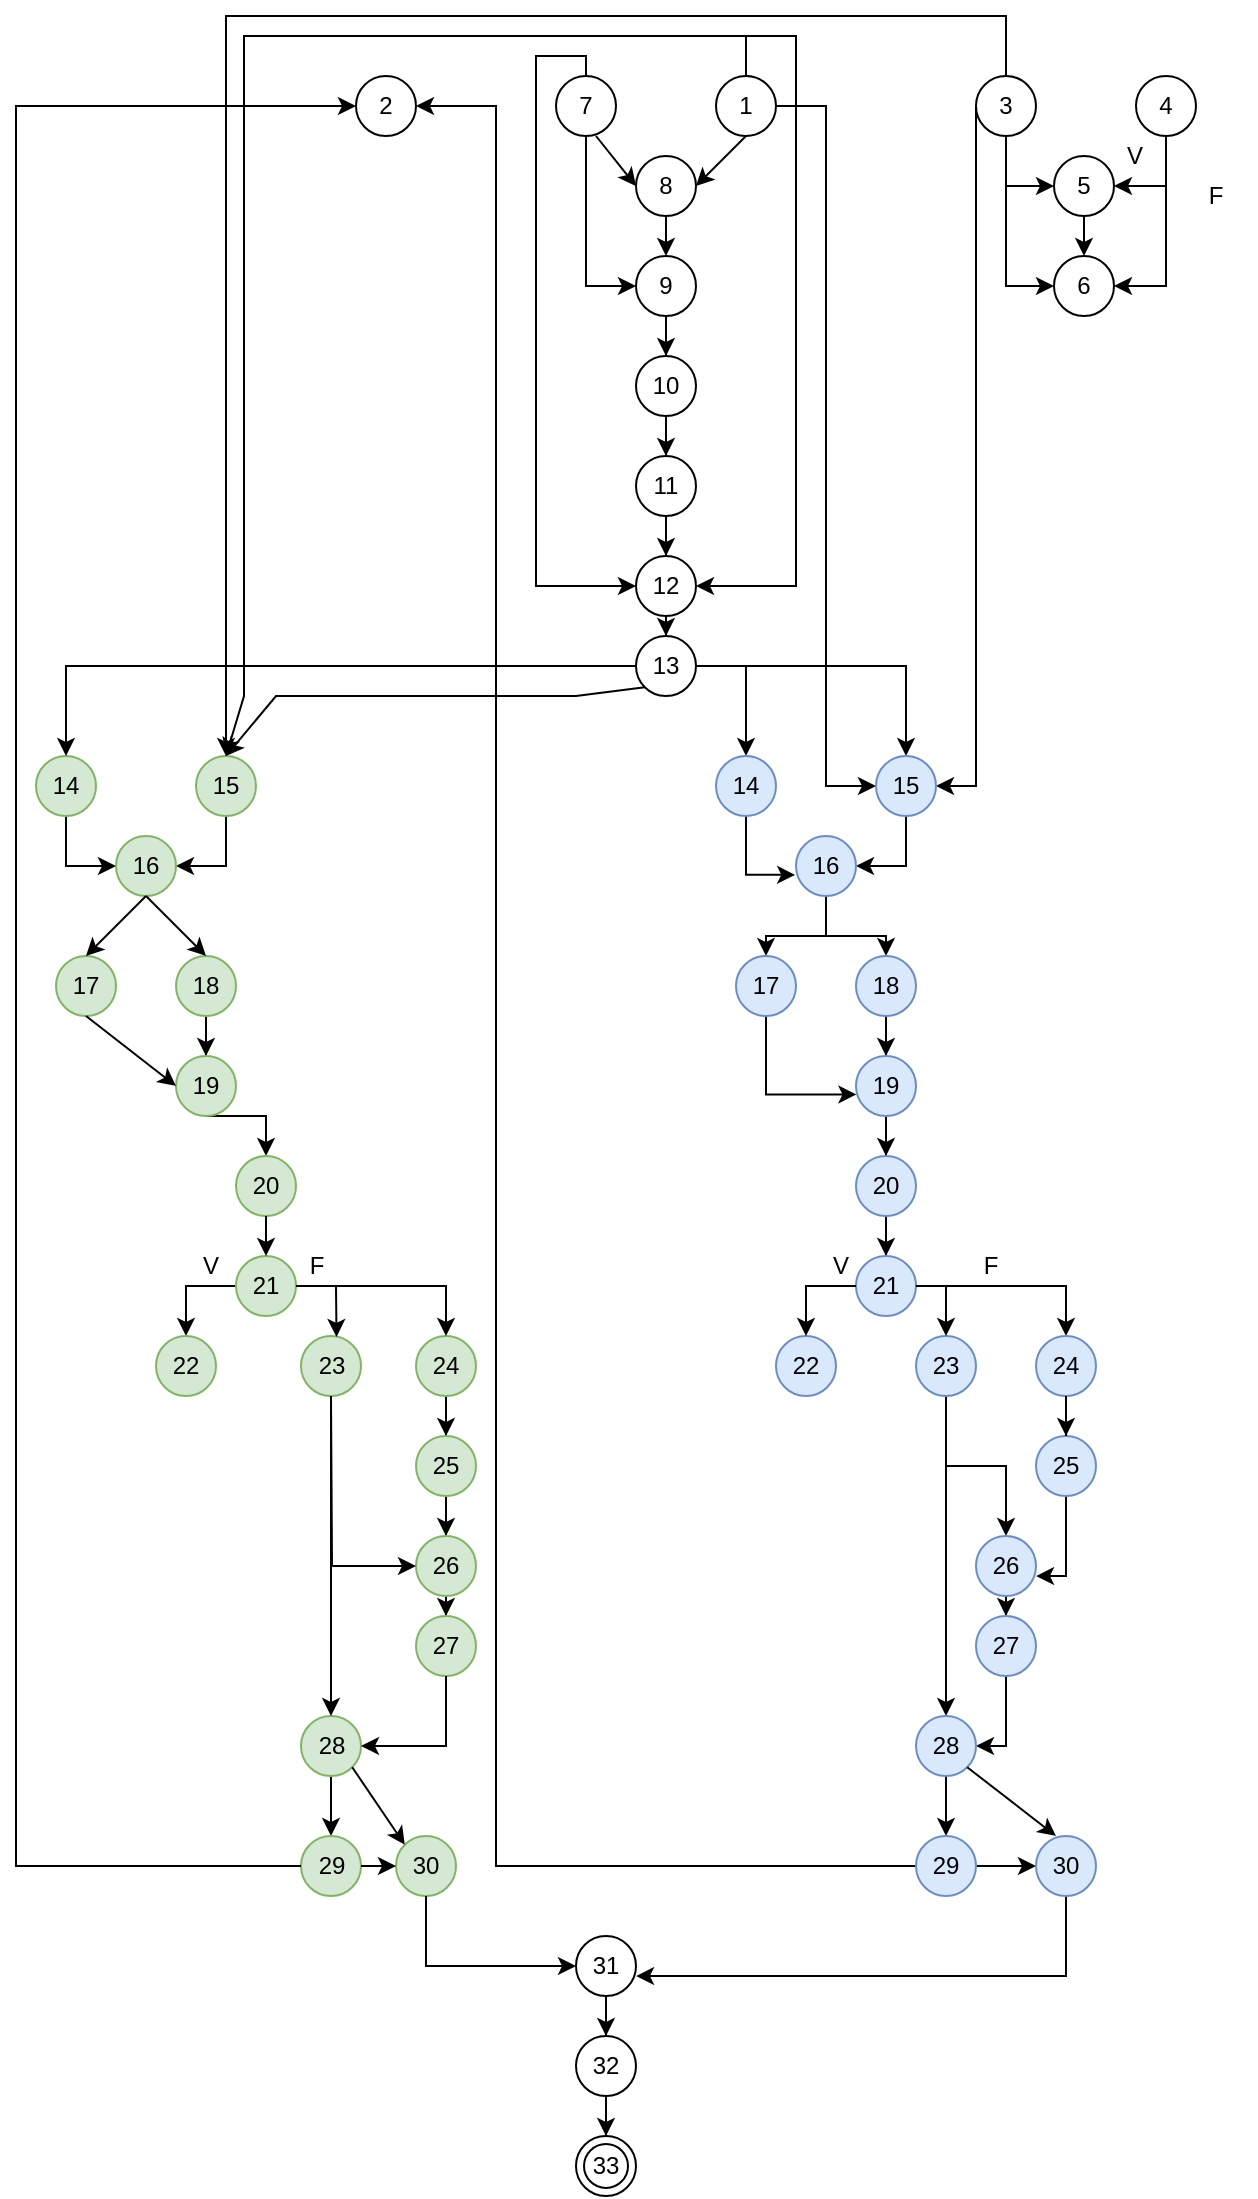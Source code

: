 <mxfile version="20.5.1" type="google"><diagram id="7s58ocBzm1UYOoUnG7-n" name="Página-1"><mxGraphModel grid="1" page="1" gridSize="10" guides="1" tooltips="1" connect="1" arrows="1" fold="1" pageScale="1" pageWidth="827" pageHeight="1169" math="0" shadow="0"><root><mxCell id="0"/><mxCell id="1" parent="0"/><mxCell id="-xkjwEZtg5Y14J5LabNe-10" style="edgeStyle=orthogonalEdgeStyle;rounded=0;orthogonalLoop=1;jettySize=auto;html=1;entryX=1;entryY=0.5;entryDx=0;entryDy=0;" edge="1" parent="1" source="PDidjWkV1pY66Ut1dHza-1" target="PDidjWkV1pY66Ut1dHza-26"><mxGeometry relative="1" as="geometry"><Array as="points"><mxPoint x="435" y="50"/><mxPoint x="460" y="50"/><mxPoint x="460" y="325"/></Array></mxGeometry></mxCell><mxCell id="3LP9VWLAR8xzzYXHvUAz-9" style="edgeStyle=orthogonalEdgeStyle;rounded=0;orthogonalLoop=1;jettySize=auto;html=1;entryX=0;entryY=0.5;entryDx=0;entryDy=0;" edge="1" parent="1" source="PDidjWkV1pY66Ut1dHza-1" target="cmSl4kpTUHl20xUFnwS4-2"><mxGeometry relative="1" as="geometry"/></mxCell><mxCell id="PDidjWkV1pY66Ut1dHza-1" value="1" style="ellipse;whiteSpace=wrap;html=1;" vertex="1" parent="1"><mxGeometry x="420" y="70" width="30" height="30" as="geometry"/></mxCell><mxCell id="PDidjWkV1pY66Ut1dHza-2" value="2" style="ellipse;whiteSpace=wrap;html=1;" vertex="1" parent="1"><mxGeometry x="240" y="70" width="30" height="30" as="geometry"/></mxCell><mxCell id="3LP9VWLAR8xzzYXHvUAz-10" style="edgeStyle=orthogonalEdgeStyle;rounded=0;orthogonalLoop=1;jettySize=auto;html=1;entryX=1;entryY=0.5;entryDx=0;entryDy=0;" edge="1" parent="1" source="PDidjWkV1pY66Ut1dHza-5" target="cmSl4kpTUHl20xUFnwS4-2"><mxGeometry relative="1" as="geometry"><Array as="points"><mxPoint x="550" y="425"/></Array></mxGeometry></mxCell><mxCell id="PDidjWkV1pY66Ut1dHza-5" value="3" style="ellipse;whiteSpace=wrap;html=1;" vertex="1" parent="1"><mxGeometry x="550" y="70" width="30" height="30" as="geometry"/></mxCell><mxCell id="PDidjWkV1pY66Ut1dHza-6" value="4" style="ellipse;whiteSpace=wrap;html=1;" vertex="1" parent="1"><mxGeometry x="630" y="70" width="30" height="30" as="geometry"/></mxCell><mxCell id="PDidjWkV1pY66Ut1dHza-7" value="8" style="ellipse;whiteSpace=wrap;html=1;" vertex="1" parent="1"><mxGeometry x="380" y="110" width="30" height="30" as="geometry"/></mxCell><mxCell id="PDidjWkV1pY66Ut1dHza-8" value="&lt;div&gt;5&lt;/div&gt;" style="ellipse;whiteSpace=wrap;html=1;" vertex="1" parent="1"><mxGeometry x="589" y="110" width="30" height="30" as="geometry"/></mxCell><mxCell id="PDidjWkV1pY66Ut1dHza-9" value="" style="endArrow=classic;html=1;rounded=0;exitX=0.5;exitY=1;exitDx=0;exitDy=0;entryX=0;entryY=0.5;entryDx=0;entryDy=0;" edge="1" parent="1" source="PDidjWkV1pY66Ut1dHza-5" target="PDidjWkV1pY66Ut1dHza-8"><mxGeometry width="50" height="50" relative="1" as="geometry"><mxPoint x="540" y="210" as="sourcePoint"/><mxPoint x="590" y="160" as="targetPoint"/><Array as="points"><mxPoint x="565" y="125"/></Array></mxGeometry></mxCell><mxCell id="PDidjWkV1pY66Ut1dHza-10" value="" style="endArrow=classic;html=1;rounded=0;exitX=0.5;exitY=1;exitDx=0;exitDy=0;entryX=1;entryY=0.5;entryDx=0;entryDy=0;" edge="1" parent="1" source="PDidjWkV1pY66Ut1dHza-6" target="PDidjWkV1pY66Ut1dHza-8"><mxGeometry width="50" height="50" relative="1" as="geometry"><mxPoint x="540" y="210" as="sourcePoint"/><mxPoint x="590" y="160" as="targetPoint"/><Array as="points"><mxPoint x="645" y="125"/></Array></mxGeometry></mxCell><mxCell id="PDidjWkV1pY66Ut1dHza-11" value="6" style="ellipse;whiteSpace=wrap;html=1;" vertex="1" parent="1"><mxGeometry x="589" y="160" width="30" height="30" as="geometry"/></mxCell><mxCell id="PDidjWkV1pY66Ut1dHza-12" value="" style="endArrow=classic;html=1;rounded=0;exitX=0.5;exitY=1;exitDx=0;exitDy=0;" edge="1" parent="1" source="PDidjWkV1pY66Ut1dHza-6" target="PDidjWkV1pY66Ut1dHza-11"><mxGeometry width="50" height="50" relative="1" as="geometry"><mxPoint x="540" y="200" as="sourcePoint"/><mxPoint x="620" y="180" as="targetPoint"/><Array as="points"><mxPoint x="645" y="175"/></Array></mxGeometry></mxCell><mxCell id="-xkjwEZtg5Y14J5LabNe-2" value="V" style="text;html=1;strokeColor=none;fillColor=none;align=center;verticalAlign=middle;whiteSpace=wrap;rounded=0;" vertex="1" parent="1"><mxGeometry x="619" y="100" width="21" height="20" as="geometry"/></mxCell><mxCell id="PDidjWkV1pY66Ut1dHza-13" value="" style="endArrow=classic;html=1;rounded=0;exitX=0.5;exitY=1;exitDx=0;exitDy=0;entryX=0;entryY=0.5;entryDx=0;entryDy=0;" edge="1" parent="1" source="PDidjWkV1pY66Ut1dHza-5" target="PDidjWkV1pY66Ut1dHza-11"><mxGeometry width="50" height="50" relative="1" as="geometry"><mxPoint x="540" y="200" as="sourcePoint"/><mxPoint x="590" y="150" as="targetPoint"/><Array as="points"><mxPoint x="565" y="175"/></Array></mxGeometry></mxCell><mxCell id="-xkjwEZtg5Y14J5LabNe-4" value="F" style="text;html=1;strokeColor=none;fillColor=none;align=center;verticalAlign=middle;whiteSpace=wrap;rounded=0;" vertex="1" parent="1"><mxGeometry x="650" y="120" width="40" height="20" as="geometry"/></mxCell><mxCell id="cmSl4kpTUHl20xUFnwS4-1" style="edgeStyle=orthogonalEdgeStyle;rounded=0;orthogonalLoop=1;jettySize=auto;html=1;entryX=0;entryY=0.5;entryDx=0;entryDy=0;" edge="1" parent="1" source="PDidjWkV1pY66Ut1dHza-14" target="PDidjWkV1pY66Ut1dHza-26"><mxGeometry relative="1" as="geometry"><Array as="points"><mxPoint x="355" y="60"/><mxPoint x="330" y="60"/><mxPoint x="330" y="325"/></Array></mxGeometry></mxCell><mxCell id="PDidjWkV1pY66Ut1dHza-14" value="&lt;div&gt;7&lt;/div&gt;" style="ellipse;whiteSpace=wrap;html=1;" vertex="1" parent="1"><mxGeometry x="340" y="70" width="30" height="30" as="geometry"/></mxCell><mxCell id="PDidjWkV1pY66Ut1dHza-15" value="" style="endArrow=classic;html=1;rounded=0;entryX=0;entryY=0.5;entryDx=0;entryDy=0;" edge="1" parent="1" target="PDidjWkV1pY66Ut1dHza-7"><mxGeometry width="50" height="50" relative="1" as="geometry"><mxPoint x="360" y="100" as="sourcePoint"/><mxPoint x="620" y="160" as="targetPoint"/></mxGeometry></mxCell><mxCell id="PDidjWkV1pY66Ut1dHza-16" value="" style="endArrow=classic;html=1;rounded=0;exitX=0.5;exitY=1;exitDx=0;exitDy=0;entryX=1;entryY=0.5;entryDx=0;entryDy=0;" edge="1" parent="1" source="PDidjWkV1pY66Ut1dHza-1" target="PDidjWkV1pY66Ut1dHza-7"><mxGeometry width="50" height="50" relative="1" as="geometry"><mxPoint x="570" y="210" as="sourcePoint"/><mxPoint x="620" y="160" as="targetPoint"/></mxGeometry></mxCell><mxCell id="PDidjWkV1pY66Ut1dHza-17" value="" style="endArrow=classic;html=1;rounded=0;exitX=0.5;exitY=1;exitDx=0;exitDy=0;entryX=0.5;entryY=0;entryDx=0;entryDy=0;" edge="1" parent="1" source="PDidjWkV1pY66Ut1dHza-7" target="PDidjWkV1pY66Ut1dHza-19"><mxGeometry width="50" height="50" relative="1" as="geometry"><mxPoint x="570" y="200" as="sourcePoint"/><mxPoint x="395" y="150" as="targetPoint"/></mxGeometry></mxCell><mxCell id="PDidjWkV1pY66Ut1dHza-18" value="" style="endArrow=classic;html=1;rounded=0;exitX=0.5;exitY=1;exitDx=0;exitDy=0;entryX=0.5;entryY=0;entryDx=0;entryDy=0;" edge="1" parent="1" source="PDidjWkV1pY66Ut1dHza-8" target="PDidjWkV1pY66Ut1dHza-11"><mxGeometry width="50" height="50" relative="1" as="geometry"><mxPoint x="540" y="200" as="sourcePoint"/><mxPoint x="590" y="150" as="targetPoint"/></mxGeometry></mxCell><mxCell id="PDidjWkV1pY66Ut1dHza-21" value="" style="edgeStyle=orthogonalEdgeStyle;rounded=0;orthogonalLoop=1;jettySize=auto;html=1;" edge="1" parent="1" source="PDidjWkV1pY66Ut1dHza-19" target="-xkjwEZtg5Y14J5LabNe-7"><mxGeometry relative="1" as="geometry"/></mxCell><mxCell id="PDidjWkV1pY66Ut1dHza-19" value="9" style="ellipse;whiteSpace=wrap;html=1;" vertex="1" parent="1"><mxGeometry x="380" y="160" width="30" height="30" as="geometry"/></mxCell><mxCell id="PDidjWkV1pY66Ut1dHza-20" value="" style="endArrow=classic;html=1;rounded=0;exitX=0.5;exitY=1;exitDx=0;exitDy=0;entryX=0;entryY=0.5;entryDx=0;entryDy=0;" edge="1" parent="1" source="PDidjWkV1pY66Ut1dHza-14" target="PDidjWkV1pY66Ut1dHza-19"><mxGeometry width="50" height="50" relative="1" as="geometry"><mxPoint x="570" y="200" as="sourcePoint"/><mxPoint x="355" y="180" as="targetPoint"/><Array as="points"><mxPoint x="355" y="175"/></Array></mxGeometry></mxCell><mxCell id="PDidjWkV1pY66Ut1dHza-25" value="" style="edgeStyle=orthogonalEdgeStyle;rounded=0;orthogonalLoop=1;jettySize=auto;html=1;" edge="1" parent="1" source="-xkjwEZtg5Y14J5LabNe-7" target="PDidjWkV1pY66Ut1dHza-22"><mxGeometry relative="1" as="geometry"/></mxCell><mxCell id="-xkjwEZtg5Y14J5LabNe-7" value="10" style="ellipse;whiteSpace=wrap;html=1;" vertex="1" parent="1"><mxGeometry x="380" y="210" width="30" height="30" as="geometry"/></mxCell><mxCell id="PDidjWkV1pY66Ut1dHza-27" value="" style="edgeStyle=orthogonalEdgeStyle;rounded=0;orthogonalLoop=1;jettySize=auto;html=1;" edge="1" parent="1" source="PDidjWkV1pY66Ut1dHza-22" target="PDidjWkV1pY66Ut1dHza-26"><mxGeometry relative="1" as="geometry"/></mxCell><mxCell id="PDidjWkV1pY66Ut1dHza-22" value="11" style="ellipse;whiteSpace=wrap;html=1;" vertex="1" parent="1"><mxGeometry x="380" y="260" width="30" height="30" as="geometry"/></mxCell><mxCell id="QGy8NQ9l7xtNAUM_3XeX-3" value="" style="edgeStyle=orthogonalEdgeStyle;rounded=0;orthogonalLoop=1;jettySize=auto;html=1;" edge="1" parent="1" source="PDidjWkV1pY66Ut1dHza-26" target="QGy8NQ9l7xtNAUM_3XeX-2"><mxGeometry relative="1" as="geometry"/></mxCell><mxCell id="PDidjWkV1pY66Ut1dHza-26" value="12" style="ellipse;whiteSpace=wrap;html=1;" vertex="1" parent="1"><mxGeometry x="380" y="310" width="30" height="30" as="geometry"/></mxCell><mxCell id="3LP9VWLAR8xzzYXHvUAz-7" style="edgeStyle=orthogonalEdgeStyle;rounded=0;orthogonalLoop=1;jettySize=auto;html=1;entryX=0.5;entryY=0;entryDx=0;entryDy=0;" edge="1" parent="1" source="QGy8NQ9l7xtNAUM_3XeX-2" target="cmSl4kpTUHl20xUFnwS4-2"><mxGeometry relative="1" as="geometry"/></mxCell><mxCell id="3LP9VWLAR8xzzYXHvUAz-8" style="edgeStyle=orthogonalEdgeStyle;rounded=0;orthogonalLoop=1;jettySize=auto;html=1;entryX=0.5;entryY=0;entryDx=0;entryDy=0;" edge="1" parent="1" source="QGy8NQ9l7xtNAUM_3XeX-2" target="QGy8NQ9l7xtNAUM_3XeX-4"><mxGeometry relative="1" as="geometry"/></mxCell><mxCell id="QGy8NQ9l7xtNAUM_3XeX-2" value="13" style="ellipse;whiteSpace=wrap;html=1;" vertex="1" parent="1"><mxGeometry x="380" y="350" width="30" height="30" as="geometry"/></mxCell><mxCell id="3LP9VWLAR8xzzYXHvUAz-1" style="edgeStyle=orthogonalEdgeStyle;rounded=0;orthogonalLoop=1;jettySize=auto;html=1;entryX=-0.014;entryY=0.648;entryDx=0;entryDy=0;entryPerimeter=0;" edge="1" parent="1" source="QGy8NQ9l7xtNAUM_3XeX-4" target="cmSl4kpTUHl20xUFnwS4-3"><mxGeometry relative="1" as="geometry"><Array as="points"><mxPoint x="435" y="469"/></Array></mxGeometry></mxCell><mxCell id="QGy8NQ9l7xtNAUM_3XeX-4" value="14" style="ellipse;whiteSpace=wrap;html=1;fillColor=#dae8fc;strokeColor=#6c8ebf;" vertex="1" parent="1"><mxGeometry x="420" y="410" width="30" height="30" as="geometry"/></mxCell><mxCell id="QGy8NQ9l7xtNAUM_3XeX-16" value="" style="edgeStyle=orthogonalEdgeStyle;rounded=0;orthogonalLoop=1;jettySize=auto;html=1;" edge="1" parent="1" source="QGy8NQ9l7xtNAUM_3XeX-7" target="QGy8NQ9l7xtNAUM_3XeX-15"><mxGeometry relative="1" as="geometry"><Array as="points"><mxPoint x="95" y="465"/></Array></mxGeometry></mxCell><mxCell id="QGy8NQ9l7xtNAUM_3XeX-7" value="14" style="ellipse;whiteSpace=wrap;html=1;fillColor=#d5e8d4;strokeColor=#82b366;" vertex="1" parent="1"><mxGeometry x="80" y="410" width="30" height="30" as="geometry"/></mxCell><mxCell id="QGy8NQ9l7xtNAUM_3XeX-17" value="" style="edgeStyle=orthogonalEdgeStyle;rounded=0;orthogonalLoop=1;jettySize=auto;html=1;entryX=1;entryY=0.5;entryDx=0;entryDy=0;" edge="1" parent="1" source="QGy8NQ9l7xtNAUM_3XeX-10" target="QGy8NQ9l7xtNAUM_3XeX-15"><mxGeometry relative="1" as="geometry"><Array as="points"><mxPoint x="175" y="465"/></Array></mxGeometry></mxCell><mxCell id="QGy8NQ9l7xtNAUM_3XeX-10" value="15" style="ellipse;whiteSpace=wrap;html=1;fillColor=#d5e8d4;strokeColor=#82b366;" vertex="1" parent="1"><mxGeometry x="160" y="410" width="30" height="30" as="geometry"/></mxCell><mxCell id="QGy8NQ9l7xtNAUM_3XeX-13" value="" style="endArrow=classic;html=1;rounded=0;exitX=0.5;exitY=0;exitDx=0;exitDy=0;entryX=0.5;entryY=0;entryDx=0;entryDy=0;" edge="1" parent="1" source="PDidjWkV1pY66Ut1dHza-5" target="QGy8NQ9l7xtNAUM_3XeX-10"><mxGeometry width="50" height="50" relative="1" as="geometry"><mxPoint x="550" y="40" as="sourcePoint"/><mxPoint x="155" y="410" as="targetPoint"/><Array as="points"><mxPoint x="565" y="40"/><mxPoint x="175" y="40"/></Array></mxGeometry></mxCell><mxCell id="QGy8NQ9l7xtNAUM_3XeX-14" value="" style="endArrow=classic;html=1;rounded=0;entryX=0.5;entryY=0;entryDx=0;entryDy=0;" edge="1" parent="1" target="QGy8NQ9l7xtNAUM_3XeX-10"><mxGeometry width="50" height="50" relative="1" as="geometry"><mxPoint x="435" y="50" as="sourcePoint"/><mxPoint x="390" y="150" as="targetPoint"/><Array as="points"><mxPoint x="405" y="50"/><mxPoint x="184" y="50"/><mxPoint x="184" y="380"/></Array></mxGeometry></mxCell><mxCell id="QGy8NQ9l7xtNAUM_3XeX-15" value="16" style="ellipse;whiteSpace=wrap;html=1;fillColor=#d5e8d4;strokeColor=#82b366;" vertex="1" parent="1"><mxGeometry x="120" y="450" width="30" height="30" as="geometry"/></mxCell><mxCell id="3LP9VWLAR8xzzYXHvUAz-11" style="edgeStyle=orthogonalEdgeStyle;rounded=0;orthogonalLoop=1;jettySize=auto;html=1;entryX=1;entryY=0.5;entryDx=0;entryDy=0;" edge="1" parent="1" source="cmSl4kpTUHl20xUFnwS4-2" target="cmSl4kpTUHl20xUFnwS4-3"><mxGeometry relative="1" as="geometry"><Array as="points"><mxPoint x="515" y="465"/></Array></mxGeometry></mxCell><mxCell id="cmSl4kpTUHl20xUFnwS4-2" value="15" style="ellipse;whiteSpace=wrap;html=1;fillColor=#dae8fc;strokeColor=#6c8ebf;" vertex="1" parent="1"><mxGeometry x="500" y="410" width="30" height="30" as="geometry"/></mxCell><mxCell id="3LP9VWLAR8xzzYXHvUAz-13" style="edgeStyle=orthogonalEdgeStyle;rounded=0;orthogonalLoop=1;jettySize=auto;html=1;entryX=0.5;entryY=0;entryDx=0;entryDy=0;" edge="1" parent="1" source="cmSl4kpTUHl20xUFnwS4-3" target="3LP9VWLAR8xzzYXHvUAz-12"><mxGeometry relative="1" as="geometry"/></mxCell><mxCell id="Dv8pWVQPEuMC-nol0Wd2-2" style="edgeStyle=orthogonalEdgeStyle;rounded=0;orthogonalLoop=1;jettySize=auto;html=1;" edge="1" parent="1" source="cmSl4kpTUHl20xUFnwS4-3" target="Dv8pWVQPEuMC-nol0Wd2-1"><mxGeometry relative="1" as="geometry"/></mxCell><mxCell id="cmSl4kpTUHl20xUFnwS4-3" value="16" style="ellipse;whiteSpace=wrap;html=1;fillColor=#dae8fc;strokeColor=#6c8ebf;" vertex="1" parent="1"><mxGeometry x="460" y="450" width="30" height="30" as="geometry"/></mxCell><mxCell id="QGy8NQ9l7xtNAUM_3XeX-18" value="" style="endArrow=classic;html=1;rounded=0;exitX=0;exitY=0.5;exitDx=0;exitDy=0;entryX=0.5;entryY=0;entryDx=0;entryDy=0;" edge="1" parent="1" source="QGy8NQ9l7xtNAUM_3XeX-2" target="QGy8NQ9l7xtNAUM_3XeX-7"><mxGeometry width="50" height="50" relative="1" as="geometry"><mxPoint x="250" y="430" as="sourcePoint"/><mxPoint x="130" y="365" as="targetPoint"/><Array as="points"><mxPoint x="95" y="365"/></Array></mxGeometry></mxCell><mxCell id="QGy8NQ9l7xtNAUM_3XeX-19" value="" style="endArrow=classic;html=1;rounded=0;exitX=0;exitY=1;exitDx=0;exitDy=0;entryX=0.5;entryY=0;entryDx=0;entryDy=0;" edge="1" parent="1" source="QGy8NQ9l7xtNAUM_3XeX-2" target="QGy8NQ9l7xtNAUM_3XeX-10"><mxGeometry width="50" height="50" relative="1" as="geometry"><mxPoint x="250" y="430" as="sourcePoint"/><mxPoint x="300" y="380" as="targetPoint"/><Array as="points"><mxPoint x="350" y="380"/><mxPoint x="200" y="380"/></Array></mxGeometry></mxCell><mxCell id="QGy8NQ9l7xtNAUM_3XeX-21" value="&lt;div&gt;17&lt;/div&gt;" style="ellipse;whiteSpace=wrap;html=1;fillColor=#d5e8d4;strokeColor=#82b366;" vertex="1" parent="1"><mxGeometry x="90" y="510" width="30" height="30" as="geometry"/></mxCell><mxCell id="QGy8NQ9l7xtNAUM_3XeX-22" value="" style="endArrow=classic;html=1;rounded=0;exitX=0.5;exitY=1;exitDx=0;exitDy=0;entryX=0.5;entryY=0;entryDx=0;entryDy=0;" edge="1" parent="1" source="QGy8NQ9l7xtNAUM_3XeX-15" target="QGy8NQ9l7xtNAUM_3XeX-21"><mxGeometry width="50" height="50" relative="1" as="geometry"><mxPoint x="270" y="470" as="sourcePoint"/><mxPoint x="320" y="420" as="targetPoint"/></mxGeometry></mxCell><mxCell id="Dv8pWVQPEuMC-nol0Wd2-7" style="edgeStyle=orthogonalEdgeStyle;rounded=0;orthogonalLoop=1;jettySize=auto;html=1;entryX=0.007;entryY=0.641;entryDx=0;entryDy=0;entryPerimeter=0;" edge="1" parent="1" source="3LP9VWLAR8xzzYXHvUAz-12" target="Dv8pWVQPEuMC-nol0Wd2-3"><mxGeometry relative="1" as="geometry"><Array as="points"><mxPoint x="445" y="579"/></Array></mxGeometry></mxCell><mxCell id="3LP9VWLAR8xzzYXHvUAz-12" value="17" style="ellipse;whiteSpace=wrap;html=1;fillColor=#dae8fc;strokeColor=#6c8ebf;" vertex="1" parent="1"><mxGeometry x="430" y="510" width="30" height="30" as="geometry"/></mxCell><mxCell id="QGy8NQ9l7xtNAUM_3XeX-26" value="" style="edgeStyle=orthogonalEdgeStyle;rounded=0;orthogonalLoop=1;jettySize=auto;html=1;" edge="1" parent="1" source="QGy8NQ9l7xtNAUM_3XeX-23" target="QGy8NQ9l7xtNAUM_3XeX-25"><mxGeometry relative="1" as="geometry"/></mxCell><mxCell id="QGy8NQ9l7xtNAUM_3XeX-23" value="18" style="ellipse;whiteSpace=wrap;html=1;fillColor=#d5e8d4;strokeColor=#82b366;" vertex="1" parent="1"><mxGeometry x="150" y="510" width="30" height="30" as="geometry"/></mxCell><mxCell id="Dv8pWVQPEuMC-nol0Wd2-4" style="edgeStyle=orthogonalEdgeStyle;rounded=0;orthogonalLoop=1;jettySize=auto;html=1;entryX=0.5;entryY=0;entryDx=0;entryDy=0;" edge="1" parent="1" source="Dv8pWVQPEuMC-nol0Wd2-1" target="Dv8pWVQPEuMC-nol0Wd2-3"><mxGeometry relative="1" as="geometry"/></mxCell><mxCell id="Dv8pWVQPEuMC-nol0Wd2-1" value="18" style="ellipse;whiteSpace=wrap;html=1;fillColor=#dae8fc;strokeColor=#6c8ebf;" vertex="1" parent="1"><mxGeometry x="490" y="510" width="30" height="30" as="geometry"/></mxCell><mxCell id="QGy8NQ9l7xtNAUM_3XeX-24" value="" style="endArrow=classic;html=1;rounded=0;exitX=0.5;exitY=1;exitDx=0;exitDy=0;entryX=0.5;entryY=0;entryDx=0;entryDy=0;" edge="1" parent="1" source="QGy8NQ9l7xtNAUM_3XeX-15" target="QGy8NQ9l7xtNAUM_3XeX-23"><mxGeometry width="50" height="50" relative="1" as="geometry"><mxPoint x="270" y="530" as="sourcePoint"/><mxPoint x="320" y="480" as="targetPoint"/></mxGeometry></mxCell><mxCell id="QGy8NQ9l7xtNAUM_3XeX-31" value="" style="edgeStyle=orthogonalEdgeStyle;rounded=0;orthogonalLoop=1;jettySize=auto;html=1;" edge="1" parent="1" source="QGy8NQ9l7xtNAUM_3XeX-25" target="QGy8NQ9l7xtNAUM_3XeX-28"><mxGeometry relative="1" as="geometry"><Array as="points"><mxPoint x="195" y="590"/></Array></mxGeometry></mxCell><mxCell id="QGy8NQ9l7xtNAUM_3XeX-25" value="19" style="ellipse;whiteSpace=wrap;html=1;fillColor=#d5e8d4;strokeColor=#82b366;" vertex="1" parent="1"><mxGeometry x="150" y="560" width="30" height="30" as="geometry"/></mxCell><mxCell id="Dv8pWVQPEuMC-nol0Wd2-9" style="edgeStyle=orthogonalEdgeStyle;rounded=0;orthogonalLoop=1;jettySize=auto;html=1;entryX=0.5;entryY=0;entryDx=0;entryDy=0;" edge="1" parent="1" source="Dv8pWVQPEuMC-nol0Wd2-3" target="Dv8pWVQPEuMC-nol0Wd2-8"><mxGeometry relative="1" as="geometry"/></mxCell><mxCell id="Dv8pWVQPEuMC-nol0Wd2-3" value="19" style="ellipse;whiteSpace=wrap;html=1;fillColor=#dae8fc;strokeColor=#6c8ebf;" vertex="1" parent="1"><mxGeometry x="490" y="560" width="30" height="30" as="geometry"/></mxCell><mxCell id="QGy8NQ9l7xtNAUM_3XeX-27" value="" style="endArrow=classic;html=1;rounded=0;exitX=0.5;exitY=1;exitDx=0;exitDy=0;entryX=0;entryY=0.5;entryDx=0;entryDy=0;" edge="1" parent="1" source="QGy8NQ9l7xtNAUM_3XeX-21" target="QGy8NQ9l7xtNAUM_3XeX-25"><mxGeometry width="50" height="50" relative="1" as="geometry"><mxPoint x="230" y="530" as="sourcePoint"/><mxPoint x="280" y="480" as="targetPoint"/></mxGeometry></mxCell><mxCell id="QGy8NQ9l7xtNAUM_3XeX-28" value="20" style="ellipse;whiteSpace=wrap;html=1;fillColor=#d5e8d4;strokeColor=#82b366;" vertex="1" parent="1"><mxGeometry x="180" y="610" width="30" height="30" as="geometry"/></mxCell><mxCell id="Dv8pWVQPEuMC-nol0Wd2-11" style="edgeStyle=orthogonalEdgeStyle;rounded=0;orthogonalLoop=1;jettySize=auto;html=1;entryX=0.5;entryY=0;entryDx=0;entryDy=0;" edge="1" parent="1" source="Dv8pWVQPEuMC-nol0Wd2-8" target="Dv8pWVQPEuMC-nol0Wd2-10"><mxGeometry relative="1" as="geometry"/></mxCell><mxCell id="Dv8pWVQPEuMC-nol0Wd2-8" value="20" style="ellipse;whiteSpace=wrap;html=1;fillColor=#dae8fc;strokeColor=#6c8ebf;" vertex="1" parent="1"><mxGeometry x="490" y="610" width="30" height="30" as="geometry"/></mxCell><mxCell id="QGy8NQ9l7xtNAUM_3XeX-40" style="edgeStyle=orthogonalEdgeStyle;rounded=0;orthogonalLoop=1;jettySize=auto;html=1;exitX=0;exitY=0.5;exitDx=0;exitDy=0;entryX=0.5;entryY=0;entryDx=0;entryDy=0;" edge="1" parent="1" source="QGy8NQ9l7xtNAUM_3XeX-32" target="QGy8NQ9l7xtNAUM_3XeX-34"><mxGeometry relative="1" as="geometry"><Array as="points"><mxPoint x="155" y="675"/></Array></mxGeometry></mxCell><mxCell id="QGy8NQ9l7xtNAUM_3XeX-32" value="21" style="ellipse;whiteSpace=wrap;html=1;fillColor=#d5e8d4;strokeColor=#82b366;" vertex="1" parent="1"><mxGeometry x="180" y="660" width="30" height="30" as="geometry"/></mxCell><mxCell id="Dv8pWVQPEuMC-nol0Wd2-25" style="edgeStyle=orthogonalEdgeStyle;rounded=0;orthogonalLoop=1;jettySize=auto;html=1;entryX=0.5;entryY=0;entryDx=0;entryDy=0;" edge="1" parent="1" source="Dv8pWVQPEuMC-nol0Wd2-10" target="Dv8pWVQPEuMC-nol0Wd2-22"><mxGeometry relative="1" as="geometry"/></mxCell><mxCell id="Dv8pWVQPEuMC-nol0Wd2-10" value="21" style="ellipse;whiteSpace=wrap;html=1;fillColor=#dae8fc;strokeColor=#6c8ebf;" vertex="1" parent="1"><mxGeometry x="490" y="660" width="30" height="30" as="geometry"/></mxCell><mxCell id="QGy8NQ9l7xtNAUM_3XeX-33" value="" style="endArrow=classic;html=1;rounded=0;exitX=0.5;exitY=1;exitDx=0;exitDy=0;entryX=0.5;entryY=0;entryDx=0;entryDy=0;" edge="1" parent="1" source="QGy8NQ9l7xtNAUM_3XeX-28" target="QGy8NQ9l7xtNAUM_3XeX-32"><mxGeometry width="50" height="50" relative="1" as="geometry"><mxPoint x="290" y="610" as="sourcePoint"/><mxPoint x="340" y="560" as="targetPoint"/></mxGeometry></mxCell><mxCell id="QGy8NQ9l7xtNAUM_3XeX-34" value="22" style="ellipse;whiteSpace=wrap;html=1;fillColor=#d5e8d4;strokeColor=#82b366;" vertex="1" parent="1"><mxGeometry x="140" y="700" width="30" height="30" as="geometry"/></mxCell><mxCell id="Dv8pWVQPEuMC-nol0Wd2-12" value="22" style="ellipse;whiteSpace=wrap;html=1;fillColor=#dae8fc;strokeColor=#6c8ebf;" vertex="1" parent="1"><mxGeometry x="450" y="700" width="30" height="30" as="geometry"/></mxCell><mxCell id="Dv8pWVQPEuMC-nol0Wd2-30" style="edgeStyle=orthogonalEdgeStyle;rounded=0;orthogonalLoop=1;jettySize=auto;html=1;" edge="1" parent="1" source="Dv8pWVQPEuMC-nol0Wd2-13" target="Dv8pWVQPEuMC-nol0Wd2-28"><mxGeometry relative="1" as="geometry"/></mxCell><mxCell id="IpOvluJ9Hv-tRBydc9Ig-2" style="edgeStyle=orthogonalEdgeStyle;rounded=0;orthogonalLoop=1;jettySize=auto;html=1;" edge="1" parent="1" source="Dv8pWVQPEuMC-nol0Wd2-13" target="IpOvluJ9Hv-tRBydc9Ig-1"><mxGeometry relative="1" as="geometry"/></mxCell><mxCell id="Dv8pWVQPEuMC-nol0Wd2-13" value="23" style="ellipse;whiteSpace=wrap;html=1;fillColor=#dae8fc;strokeColor=#6c8ebf;" vertex="1" parent="1"><mxGeometry x="520" y="700" width="30" height="30" as="geometry"/></mxCell><mxCell id="Dv8pWVQPEuMC-nol0Wd2-14" style="edgeStyle=orthogonalEdgeStyle;rounded=0;orthogonalLoop=1;jettySize=auto;html=1;entryX=0.5;entryY=0;entryDx=0;entryDy=0;" edge="1" parent="1" source="Dv8pWVQPEuMC-nol0Wd2-10" target="Dv8pWVQPEuMC-nol0Wd2-12"><mxGeometry relative="1" as="geometry"/></mxCell><mxCell id="Dv8pWVQPEuMC-nol0Wd2-18" value="V" style="text;html=1;strokeColor=none;fillColor=none;align=center;verticalAlign=middle;whiteSpace=wrap;rounded=0;" vertex="1" parent="1"><mxGeometry x="160" y="660" width="15" height="10" as="geometry"/></mxCell><mxCell id="QGy8NQ9l7xtNAUM_3XeX-37" value="23" style="ellipse;whiteSpace=wrap;html=1;fillColor=#d5e8d4;strokeColor=#82b366;" vertex="1" parent="1"><mxGeometry x="212.5" y="700" width="30" height="30" as="geometry"/></mxCell><mxCell id="Dv8pWVQPEuMC-nol0Wd2-19" value="V" style="text;html=1;strokeColor=none;fillColor=none;align=center;verticalAlign=middle;whiteSpace=wrap;rounded=0;" vertex="1" parent="1"><mxGeometry x="475" y="660" width="15" height="10" as="geometry"/></mxCell><mxCell id="Dv8pWVQPEuMC-nol0Wd2-20" value="F" style="text;html=1;strokeColor=none;fillColor=none;align=center;verticalAlign=middle;whiteSpace=wrap;rounded=0;" vertex="1" parent="1"><mxGeometry x="550" y="660" width="15" height="10" as="geometry"/></mxCell><mxCell id="Dv8pWVQPEuMC-nol0Wd2-21" value="F" style="text;html=1;strokeColor=none;fillColor=none;align=center;verticalAlign=middle;whiteSpace=wrap;rounded=0;" vertex="1" parent="1"><mxGeometry x="212.5" y="660" width="15" height="10" as="geometry"/></mxCell><mxCell id="Dv8pWVQPEuMC-nol0Wd2-22" value="24" style="ellipse;whiteSpace=wrap;html=1;fillColor=#dae8fc;strokeColor=#6c8ebf;" vertex="1" parent="1"><mxGeometry x="580" y="700" width="30" height="30" as="geometry"/></mxCell><mxCell id="QGy8NQ9l7xtNAUM_3XeX-47" value="" style="edgeStyle=orthogonalEdgeStyle;rounded=0;orthogonalLoop=1;jettySize=auto;html=1;" edge="1" parent="1" source="QGy8NQ9l7xtNAUM_3XeX-42" target="QGy8NQ9l7xtNAUM_3XeX-46"><mxGeometry relative="1" as="geometry"/></mxCell><mxCell id="QGy8NQ9l7xtNAUM_3XeX-42" value="24" style="ellipse;whiteSpace=wrap;html=1;fillColor=#d5e8d4;strokeColor=#82b366;" vertex="1" parent="1"><mxGeometry x="270" y="700" width="30" height="30" as="geometry"/></mxCell><mxCell id="QGy8NQ9l7xtNAUM_3XeX-43" value="" style="endArrow=classic;html=1;rounded=0;exitX=1;exitY=0.5;exitDx=0;exitDy=0;entryX=0.5;entryY=0;entryDx=0;entryDy=0;" edge="1" parent="1" source="Dv8pWVQPEuMC-nol0Wd2-10" target="Dv8pWVQPEuMC-nol0Wd2-13"><mxGeometry width="50" height="50" relative="1" as="geometry"><mxPoint x="420" y="720" as="sourcePoint"/><mxPoint x="470" y="670" as="targetPoint"/><Array as="points"><mxPoint x="535" y="675"/></Array></mxGeometry></mxCell><mxCell id="QGy8NQ9l7xtNAUM_3XeX-44" value="" style="endArrow=classic;html=1;rounded=0;exitX=1;exitY=0.5;exitDx=0;exitDy=0;entryX=0.592;entryY=0.016;entryDx=0;entryDy=0;entryPerimeter=0;" edge="1" parent="1" source="QGy8NQ9l7xtNAUM_3XeX-32" target="QGy8NQ9l7xtNAUM_3XeX-37"><mxGeometry width="50" height="50" relative="1" as="geometry"><mxPoint x="210" y="720" as="sourcePoint"/><mxPoint x="260" y="670" as="targetPoint"/><Array as="points"><mxPoint x="230" y="675"/></Array></mxGeometry></mxCell><mxCell id="QGy8NQ9l7xtNAUM_3XeX-45" value="" style="endArrow=classic;html=1;rounded=0;exitX=1;exitY=0.5;exitDx=0;exitDy=0;entryX=0.5;entryY=0;entryDx=0;entryDy=0;" edge="1" parent="1" source="QGy8NQ9l7xtNAUM_3XeX-32" target="QGy8NQ9l7xtNAUM_3XeX-42"><mxGeometry width="50" height="50" relative="1" as="geometry"><mxPoint x="200" y="720" as="sourcePoint"/><mxPoint x="250" y="670" as="targetPoint"/><Array as="points"><mxPoint x="285" y="675"/></Array></mxGeometry></mxCell><mxCell id="QGy8NQ9l7xtNAUM_3XeX-54" value="" style="edgeStyle=orthogonalEdgeStyle;rounded=0;orthogonalLoop=1;jettySize=auto;html=1;" edge="1" parent="1" source="QGy8NQ9l7xtNAUM_3XeX-46" target="QGy8NQ9l7xtNAUM_3XeX-48"><mxGeometry relative="1" as="geometry"/></mxCell><mxCell id="QGy8NQ9l7xtNAUM_3XeX-46" value="25" style="ellipse;whiteSpace=wrap;html=1;fillColor=#d5e8d4;strokeColor=#82b366;" vertex="1" parent="1"><mxGeometry x="270" y="750" width="30" height="30" as="geometry"/></mxCell><mxCell id="Dv8pWVQPEuMC-nol0Wd2-33" style="edgeStyle=orthogonalEdgeStyle;rounded=0;orthogonalLoop=1;jettySize=auto;html=1;entryX=1;entryY=0.667;entryDx=0;entryDy=0;entryPerimeter=0;" edge="1" parent="1" source="Dv8pWVQPEuMC-nol0Wd2-26" target="Dv8pWVQPEuMC-nol0Wd2-28"><mxGeometry relative="1" as="geometry"><Array as="points"><mxPoint x="595" y="820"/></Array></mxGeometry></mxCell><mxCell id="Dv8pWVQPEuMC-nol0Wd2-26" value="25" style="ellipse;whiteSpace=wrap;html=1;fillColor=#dae8fc;strokeColor=#6c8ebf;" vertex="1" parent="1"><mxGeometry x="580" y="750" width="30" height="30" as="geometry"/></mxCell><mxCell id="Dv8pWVQPEuMC-nol0Wd2-27" style="edgeStyle=orthogonalEdgeStyle;rounded=0;orthogonalLoop=1;jettySize=auto;html=1;entryX=0.5;entryY=0;entryDx=0;entryDy=0;" edge="1" parent="1" source="Dv8pWVQPEuMC-nol0Wd2-22" target="Dv8pWVQPEuMC-nol0Wd2-26"><mxGeometry relative="1" as="geometry"/></mxCell><mxCell id="Dv8pWVQPEuMC-nol0Wd2-32" style="edgeStyle=orthogonalEdgeStyle;rounded=0;orthogonalLoop=1;jettySize=auto;html=1;entryX=0.5;entryY=0;entryDx=0;entryDy=0;" edge="1" parent="1" source="Dv8pWVQPEuMC-nol0Wd2-28" target="Dv8pWVQPEuMC-nol0Wd2-31"><mxGeometry relative="1" as="geometry"/></mxCell><mxCell id="QGy8NQ9l7xtNAUM_3XeX-57" value="" style="edgeStyle=orthogonalEdgeStyle;rounded=0;orthogonalLoop=1;jettySize=auto;html=1;" edge="1" parent="1" source="QGy8NQ9l7xtNAUM_3XeX-48" target="QGy8NQ9l7xtNAUM_3XeX-55"><mxGeometry relative="1" as="geometry"/></mxCell><mxCell id="QGy8NQ9l7xtNAUM_3XeX-48" value="26" style="ellipse;whiteSpace=wrap;html=1;fillColor=#d5e8d4;strokeColor=#82b366;" vertex="1" parent="1"><mxGeometry x="270" y="800" width="30" height="30" as="geometry"/></mxCell><mxCell id="Dv8pWVQPEuMC-nol0Wd2-28" value="26" style="ellipse;whiteSpace=wrap;html=1;fillColor=#dae8fc;strokeColor=#6c8ebf;" vertex="1" parent="1"><mxGeometry x="550" y="800" width="30" height="30" as="geometry"/></mxCell><mxCell id="IpOvluJ9Hv-tRBydc9Ig-3" style="edgeStyle=orthogonalEdgeStyle;rounded=0;orthogonalLoop=1;jettySize=auto;html=1;entryX=1;entryY=0.5;entryDx=0;entryDy=0;" edge="1" parent="1" source="Dv8pWVQPEuMC-nol0Wd2-31" target="IpOvluJ9Hv-tRBydc9Ig-1"><mxGeometry relative="1" as="geometry"><Array as="points"><mxPoint x="565" y="905"/></Array></mxGeometry></mxCell><mxCell id="Dv8pWVQPEuMC-nol0Wd2-31" value="27" style="ellipse;whiteSpace=wrap;html=1;fillColor=#dae8fc;strokeColor=#6c8ebf;" vertex="1" parent="1"><mxGeometry x="550" y="840" width="30" height="30" as="geometry"/></mxCell><mxCell id="QGy8NQ9l7xtNAUM_3XeX-51" value="" style="endArrow=classic;html=1;rounded=0;exitX=0.5;exitY=1;exitDx=0;exitDy=0;entryX=0;entryY=0.5;entryDx=0;entryDy=0;" edge="1" parent="1" source="QGy8NQ9l7xtNAUM_3XeX-37" target="QGy8NQ9l7xtNAUM_3XeX-48"><mxGeometry width="50" height="50" relative="1" as="geometry"><mxPoint x="340" y="760" as="sourcePoint"/><mxPoint x="390" y="710" as="targetPoint"/><Array as="points"><mxPoint x="228" y="815"/></Array></mxGeometry></mxCell><mxCell id="QGy8NQ9l7xtNAUM_3XeX-55" value="27" style="ellipse;whiteSpace=wrap;html=1;fillColor=#d5e8d4;strokeColor=#82b366;" vertex="1" parent="1"><mxGeometry x="270" y="840" width="30" height="30" as="geometry"/></mxCell><mxCell id="IpOvluJ9Hv-tRBydc9Ig-5" style="edgeStyle=orthogonalEdgeStyle;rounded=0;orthogonalLoop=1;jettySize=auto;html=1;entryX=0.5;entryY=0;entryDx=0;entryDy=0;" edge="1" parent="1" source="IpOvluJ9Hv-tRBydc9Ig-1" target="IpOvluJ9Hv-tRBydc9Ig-4"><mxGeometry relative="1" as="geometry"/></mxCell><mxCell id="IpOvluJ9Hv-tRBydc9Ig-1" value="28" style="ellipse;whiteSpace=wrap;html=1;fillColor=#dae8fc;strokeColor=#6c8ebf;" vertex="1" parent="1"><mxGeometry x="520" y="890" width="30" height="30" as="geometry"/></mxCell><mxCell id="QGy8NQ9l7xtNAUM_3XeX-62" value="" style="edgeStyle=orthogonalEdgeStyle;rounded=0;orthogonalLoop=1;jettySize=auto;html=1;" edge="1" parent="1" source="QGy8NQ9l7xtNAUM_3XeX-58" target="QGy8NQ9l7xtNAUM_3XeX-61"><mxGeometry relative="1" as="geometry"/></mxCell><mxCell id="QGy8NQ9l7xtNAUM_3XeX-58" value="28" style="ellipse;whiteSpace=wrap;html=1;fillColor=#d5e8d4;strokeColor=#82b366;" vertex="1" parent="1"><mxGeometry x="212.5" y="890" width="30" height="30" as="geometry"/></mxCell><mxCell id="QGy8NQ9l7xtNAUM_3XeX-59" value="" style="endArrow=classic;html=1;rounded=0;exitX=0.5;exitY=1;exitDx=0;exitDy=0;entryX=1;entryY=0.5;entryDx=0;entryDy=0;" edge="1" parent="1" source="QGy8NQ9l7xtNAUM_3XeX-55" target="QGy8NQ9l7xtNAUM_3XeX-58"><mxGeometry width="50" height="50" relative="1" as="geometry"><mxPoint x="420" y="910" as="sourcePoint"/><mxPoint x="470" y="860" as="targetPoint"/><Array as="points"><mxPoint x="285" y="885"/><mxPoint x="285" y="905"/></Array></mxGeometry></mxCell><mxCell id="QGy8NQ9l7xtNAUM_3XeX-60" value="" style="endArrow=classic;html=1;rounded=0;exitX=0.5;exitY=1;exitDx=0;exitDy=0;entryX=0.5;entryY=0;entryDx=0;entryDy=0;" edge="1" parent="1" source="QGy8NQ9l7xtNAUM_3XeX-37" target="QGy8NQ9l7xtNAUM_3XeX-58"><mxGeometry width="50" height="50" relative="1" as="geometry"><mxPoint x="420" y="910" as="sourcePoint"/><mxPoint x="470" y="860" as="targetPoint"/></mxGeometry></mxCell><mxCell id="IpOvluJ9Hv-tRBydc9Ig-9" style="edgeStyle=orthogonalEdgeStyle;rounded=0;orthogonalLoop=1;jettySize=auto;html=1;entryX=1;entryY=0.5;entryDx=0;entryDy=0;" edge="1" parent="1" source="IpOvluJ9Hv-tRBydc9Ig-4" target="PDidjWkV1pY66Ut1dHza-2"><mxGeometry relative="1" as="geometry"><Array as="points"><mxPoint x="310" y="965"/><mxPoint x="310" y="85"/></Array></mxGeometry></mxCell><mxCell id="IpOvluJ9Hv-tRBydc9Ig-11" style="edgeStyle=orthogonalEdgeStyle;rounded=0;orthogonalLoop=1;jettySize=auto;html=1;entryX=0;entryY=0.5;entryDx=0;entryDy=0;" edge="1" parent="1" source="IpOvluJ9Hv-tRBydc9Ig-4" target="IpOvluJ9Hv-tRBydc9Ig-10"><mxGeometry relative="1" as="geometry"/></mxCell><mxCell id="IpOvluJ9Hv-tRBydc9Ig-4" value="29" style="ellipse;whiteSpace=wrap;html=1;fillColor=#dae8fc;strokeColor=#6c8ebf;" vertex="1" parent="1"><mxGeometry x="520" y="950" width="30" height="30" as="geometry"/></mxCell><mxCell id="QGy8NQ9l7xtNAUM_3XeX-61" value="29" style="ellipse;whiteSpace=wrap;html=1;fillColor=#d5e8d4;strokeColor=#82b366;" vertex="1" parent="1"><mxGeometry x="212.5" y="950" width="30" height="30" as="geometry"/></mxCell><mxCell id="QGy8NQ9l7xtNAUM_3XeX-63" value="" style="endArrow=classic;html=1;rounded=0;entryX=0;entryY=0.5;entryDx=0;entryDy=0;exitX=0;exitY=0.5;exitDx=0;exitDy=0;" edge="1" parent="1" source="QGy8NQ9l7xtNAUM_3XeX-61" target="PDidjWkV1pY66Ut1dHza-2"><mxGeometry width="50" height="50" relative="1" as="geometry"><mxPoint x="220" y="965" as="sourcePoint"/><mxPoint x="340" y="740" as="targetPoint"/><Array as="points"><mxPoint x="70" y="965"/><mxPoint x="70" y="85"/></Array></mxGeometry></mxCell><mxCell id="QGy8NQ9l7xtNAUM_3XeX-66" value="30" style="ellipse;whiteSpace=wrap;html=1;fillColor=#d5e8d4;strokeColor=#82b366;" vertex="1" parent="1"><mxGeometry x="260" y="950" width="30" height="30" as="geometry"/></mxCell><mxCell id="IpOvluJ9Hv-tRBydc9Ig-19" style="edgeStyle=orthogonalEdgeStyle;rounded=0;orthogonalLoop=1;jettySize=auto;html=1;entryX=1;entryY=0.667;entryDx=0;entryDy=0;entryPerimeter=0;" edge="1" parent="1" source="IpOvluJ9Hv-tRBydc9Ig-10" target="QGy8NQ9l7xtNAUM_3XeX-78"><mxGeometry relative="1" as="geometry"><Array as="points"><mxPoint x="595" y="1020"/></Array></mxGeometry></mxCell><mxCell id="IpOvluJ9Hv-tRBydc9Ig-10" value="30" style="ellipse;whiteSpace=wrap;html=1;fillColor=#dae8fc;strokeColor=#6c8ebf;" vertex="1" parent="1"><mxGeometry x="580" y="950" width="30" height="30" as="geometry"/></mxCell><mxCell id="QGy8NQ9l7xtNAUM_3XeX-71" value="" style="endArrow=classic;html=1;rounded=0;exitX=1;exitY=1;exitDx=0;exitDy=0;entryX=0;entryY=0;entryDx=0;entryDy=0;" edge="1" parent="1" source="QGy8NQ9l7xtNAUM_3XeX-58" target="QGy8NQ9l7xtNAUM_3XeX-66"><mxGeometry width="50" height="50" relative="1" as="geometry"><mxPoint x="290" y="940" as="sourcePoint"/><mxPoint x="340" y="890" as="targetPoint"/></mxGeometry></mxCell><mxCell id="IpOvluJ9Hv-tRBydc9Ig-13" value="" style="endArrow=classic;html=1;rounded=0;exitX=1;exitY=1;exitDx=0;exitDy=0;" edge="1" parent="1" source="IpOvluJ9Hv-tRBydc9Ig-1"><mxGeometry width="50" height="50" relative="1" as="geometry"><mxPoint x="540" y="920" as="sourcePoint"/><mxPoint x="590" y="950" as="targetPoint"/></mxGeometry></mxCell><mxCell id="IpOvluJ9Hv-tRBydc9Ig-15" value="33" style="ellipse;shape=doubleEllipse;whiteSpace=wrap;html=1;aspect=fixed;" vertex="1" parent="1"><mxGeometry x="350" y="1100" width="30" height="30" as="geometry"/></mxCell><mxCell id="IpOvluJ9Hv-tRBydc9Ig-16" style="edgeStyle=orthogonalEdgeStyle;rounded=0;orthogonalLoop=1;jettySize=auto;html=1;entryX=0.5;entryY=0;entryDx=0;entryDy=0;" edge="1" parent="1" source="QGy8NQ9l7xtNAUM_3XeX-78" target="QGy8NQ9l7xtNAUM_3XeX-79"><mxGeometry relative="1" as="geometry"/></mxCell><mxCell id="QGy8NQ9l7xtNAUM_3XeX-78" value="31" style="ellipse;whiteSpace=wrap;html=1;" vertex="1" parent="1"><mxGeometry x="350" y="1000" width="30" height="30" as="geometry"/></mxCell><mxCell id="IpOvluJ9Hv-tRBydc9Ig-17" style="edgeStyle=orthogonalEdgeStyle;rounded=0;orthogonalLoop=1;jettySize=auto;html=1;" edge="1" parent="1" source="QGy8NQ9l7xtNAUM_3XeX-79" target="IpOvluJ9Hv-tRBydc9Ig-15"><mxGeometry relative="1" as="geometry"/></mxCell><mxCell id="QGy8NQ9l7xtNAUM_3XeX-79" value="32" style="ellipse;whiteSpace=wrap;html=1;" vertex="1" parent="1"><mxGeometry x="350" y="1050" width="30" height="30" as="geometry"/></mxCell><mxCell id="QGy8NQ9l7xtNAUM_3XeX-80" value="" style="endArrow=classic;html=1;rounded=0;" edge="1" parent="1"><mxGeometry width="50" height="50" relative="1" as="geometry"><mxPoint x="275" y="980" as="sourcePoint"/><mxPoint x="350" y="1015" as="targetPoint"/><Array as="points"><mxPoint x="275" y="1015"/></Array></mxGeometry></mxCell><mxCell id="u-lSNZSYxgluaq2k6QjE-1" value="" style="endArrow=classic;html=1;rounded=0;exitX=1;exitY=0.5;exitDx=0;exitDy=0;entryX=0;entryY=0.5;entryDx=0;entryDy=0;" edge="1" parent="1" source="QGy8NQ9l7xtNAUM_3XeX-61" target="QGy8NQ9l7xtNAUM_3XeX-66"><mxGeometry width="50" height="50" relative="1" as="geometry"><mxPoint x="390" y="1000" as="sourcePoint"/><mxPoint x="440" y="950" as="targetPoint"/></mxGeometry></mxCell></root></mxGraphModel></diagram></mxfile>
